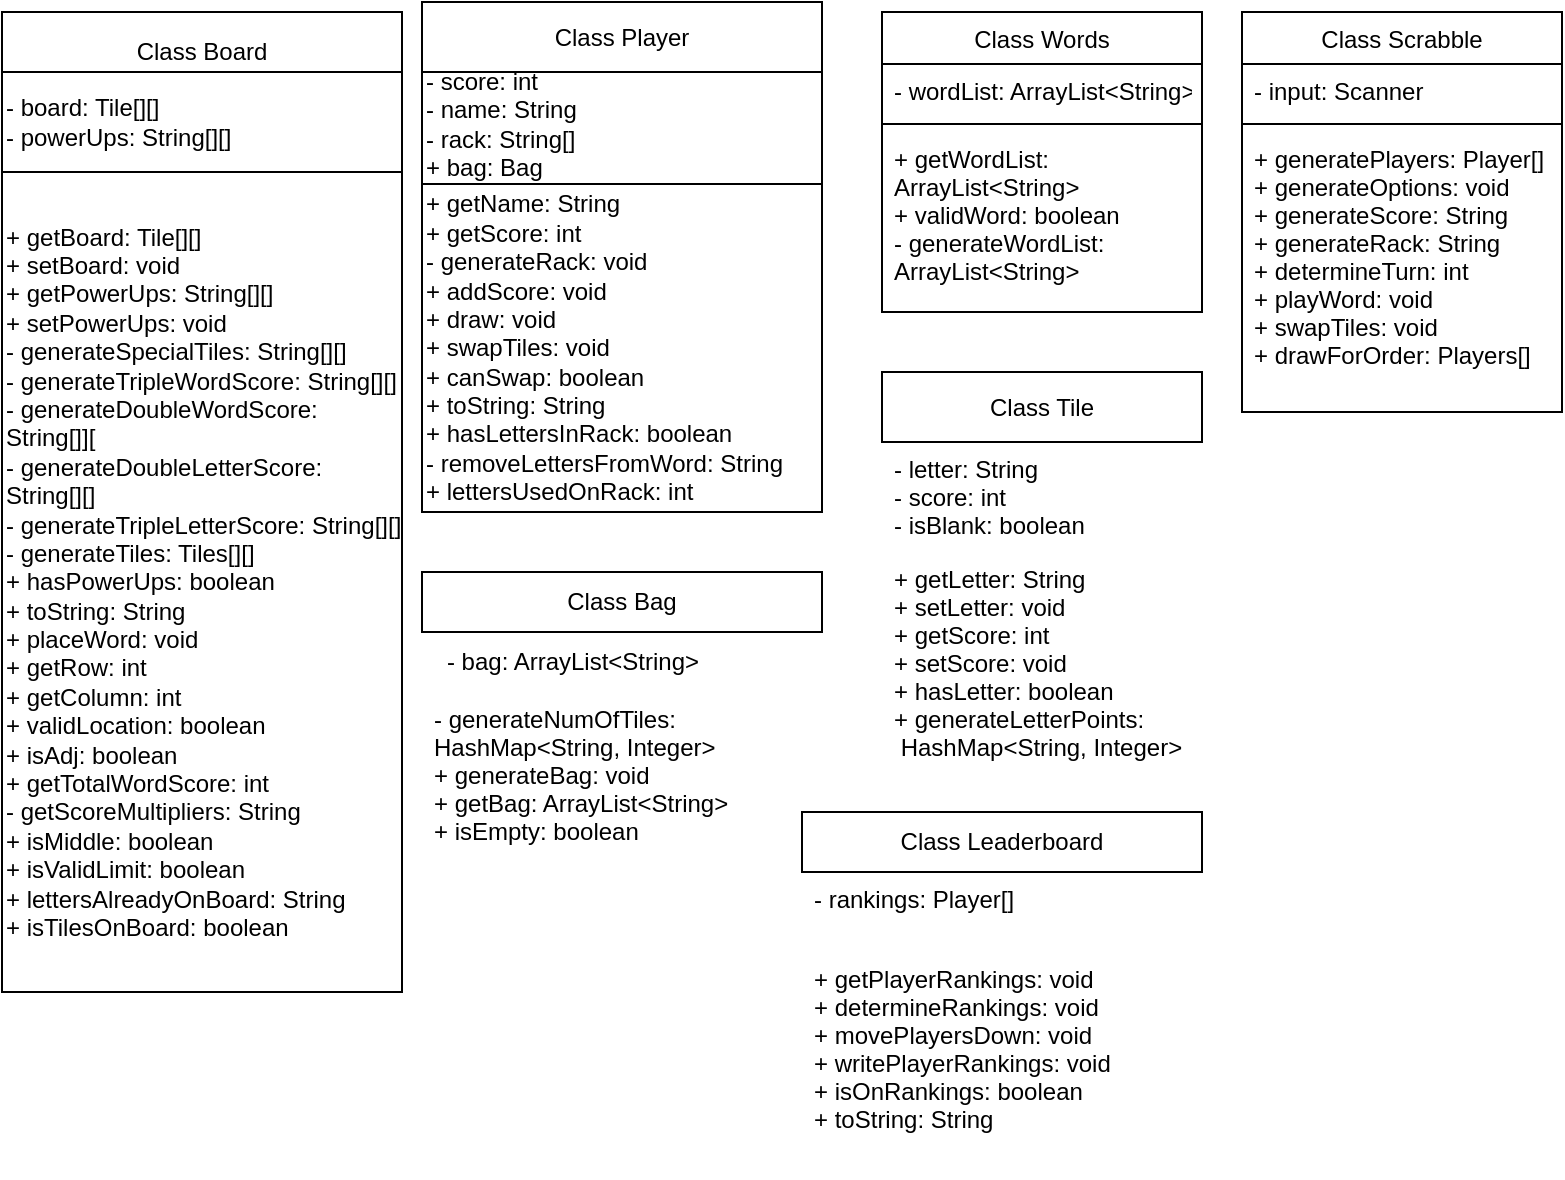 <mxfile version="20.8.5" type="github">
  <diagram id="fjduiyEsUoglJkwSL5bM" name="Page-1">
    <mxGraphModel dx="954" dy="647" grid="1" gridSize="10" guides="1" tooltips="1" connect="1" arrows="1" fold="1" page="1" pageScale="1" pageWidth="850" pageHeight="1100" math="0" shadow="0">
      <root>
        <mxCell id="0" />
        <mxCell id="1" parent="0" />
        <mxCell id="5mzAjSZ-VB4Hq1nsovqo-7" value="" style="edgeStyle=orthogonalEdgeStyle;rounded=0;orthogonalLoop=1;jettySize=auto;html=1;" parent="1" source="5mzAjSZ-VB4Hq1nsovqo-1" target="5mzAjSZ-VB4Hq1nsovqo-6" edge="1">
          <mxGeometry relative="1" as="geometry" />
        </mxCell>
        <mxCell id="5mzAjSZ-VB4Hq1nsovqo-1" value="Class Player" style="rounded=0;whiteSpace=wrap;html=1;" parent="1" vertex="1">
          <mxGeometry x="250" y="35" width="200" height="35" as="geometry" />
        </mxCell>
        <mxCell id="5mzAjSZ-VB4Hq1nsovqo-9" value="" style="edgeStyle=orthogonalEdgeStyle;rounded=0;orthogonalLoop=1;jettySize=auto;html=1;" parent="1" edge="1">
          <mxGeometry relative="1" as="geometry">
            <mxPoint x="475" y="70" as="sourcePoint" />
            <mxPoint x="475" y="70" as="targetPoint" />
          </mxGeometry>
        </mxCell>
        <mxCell id="5mzAjSZ-VB4Hq1nsovqo-11" value="" style="edgeStyle=orthogonalEdgeStyle;rounded=0;orthogonalLoop=1;jettySize=auto;html=1;" parent="1" edge="1">
          <mxGeometry relative="1" as="geometry">
            <mxPoint x="640" y="75" as="sourcePoint" />
            <mxPoint x="640" y="75" as="targetPoint" />
          </mxGeometry>
        </mxCell>
        <mxCell id="5mzAjSZ-VB4Hq1nsovqo-15" value="" style="edgeStyle=orthogonalEdgeStyle;rounded=0;orthogonalLoop=1;jettySize=auto;html=1;" parent="1" source="5mzAjSZ-VB4Hq1nsovqo-6" target="5mzAjSZ-VB4Hq1nsovqo-14" edge="1">
          <mxGeometry relative="1" as="geometry" />
        </mxCell>
        <mxCell id="5mzAjSZ-VB4Hq1nsovqo-6" value="" style="rounded=0;whiteSpace=wrap;html=1;" parent="1" vertex="1">
          <mxGeometry x="250" y="70" width="200" height="60" as="geometry" />
        </mxCell>
        <mxCell id="5mzAjSZ-VB4Hq1nsovqo-17" value="" style="edgeStyle=orthogonalEdgeStyle;rounded=0;orthogonalLoop=1;jettySize=auto;html=1;" parent="1" edge="1">
          <mxGeometry relative="1" as="geometry">
            <mxPoint x="475" y="105" as="targetPoint" />
            <mxPoint x="475" y="105" as="sourcePoint" />
          </mxGeometry>
        </mxCell>
        <mxCell id="5mzAjSZ-VB4Hq1nsovqo-19" value="" style="edgeStyle=orthogonalEdgeStyle;rounded=0;orthogonalLoop=1;jettySize=auto;html=1;" parent="1" edge="1">
          <mxGeometry relative="1" as="geometry">
            <mxPoint x="640" y="110" as="sourcePoint" />
            <mxPoint x="640" y="110" as="targetPoint" />
          </mxGeometry>
        </mxCell>
        <mxCell id="5mzAjSZ-VB4Hq1nsovqo-14" value="+ getName: String&lt;br&gt;+ getScore: int&lt;br&gt;- generateRack: void&lt;br&gt;+ addScore: void&lt;br&gt;+ draw: void&lt;br&gt;+ swapTiles: void&lt;br&gt;+ canSwap: boolean&lt;br&gt;+ toString: String&lt;br&gt;+ hasLettersInRack: boolean&lt;br&gt;- removeLettersFromWord: String&lt;br&gt;+ lettersUsedOnRack: int" style="rounded=0;whiteSpace=wrap;html=1;align=left;" parent="1" vertex="1">
          <mxGeometry x="250" y="126" width="200" height="164" as="geometry" />
        </mxCell>
        <mxCell id="5mzAjSZ-VB4Hq1nsovqo-21" value="Class Board" style="rounded=0;whiteSpace=wrap;html=1;" parent="1" vertex="1">
          <mxGeometry x="40" y="40" width="200" height="40" as="geometry" />
        </mxCell>
        <mxCell id="bkdTAchEg8r-xzrMOhbY-10" value="" style="edgeStyle=orthogonalEdgeStyle;rounded=0;orthogonalLoop=1;jettySize=auto;html=1;" parent="1" source="5mzAjSZ-VB4Hq1nsovqo-24" edge="1">
          <mxGeometry relative="1" as="geometry">
            <mxPoint x="150" y="112.5" as="targetPoint" />
          </mxGeometry>
        </mxCell>
        <mxCell id="5mzAjSZ-VB4Hq1nsovqo-24" value="- board: Tile[][]&lt;br&gt;- powerUps: String[][]" style="rounded=0;whiteSpace=wrap;html=1;align=left;" parent="1" vertex="1">
          <mxGeometry x="40" y="70" width="200" height="50" as="geometry" />
        </mxCell>
        <mxCell id="bkdTAchEg8r-xzrMOhbY-9" value="+ getBoard: Tile[][]&lt;br&gt;+ setBoard: void&lt;br&gt;+ getPowerUps: String[][]&lt;br&gt;+ setPowerUps: void&lt;br&gt;- generateSpecialTiles: String[][]&lt;br&gt;- generateTripleWordScore: String[][]&lt;br&gt;- generateDoubleWordScore: String[]][&lt;br&gt;- generateDoubleLetterScore: String[][]&lt;br&gt;- generateTripleLetterScore: String[][]&lt;br&gt;- generateTiles: Tiles[][]&lt;br&gt;+ hasPowerUps: boolean&lt;br&gt;+ toString: String&lt;br&gt;+ placeWord: void&lt;br&gt;+ getRow: int&lt;br&gt;+ getColumn: int&lt;br&gt;+ validLocation: boolean&lt;br&gt;+ isAdj: boolean&lt;br&gt;+ getTotalWordScore: int&lt;br&gt;- getScoreMultipliers: String&lt;br&gt;+ isMiddle: boolean&lt;br&gt;+ isValidLimit: boolean&lt;br&gt;+ lettersAlreadyOnBoard: String&lt;br&gt;+ isTilesOnBoard: boolean" style="rounded=0;whiteSpace=wrap;html=1;align=left;" parent="1" vertex="1">
          <mxGeometry x="40" y="120" width="200" height="410" as="geometry" />
        </mxCell>
        <mxCell id="bkdTAchEg8r-xzrMOhbY-11" value="- score: int&lt;br&gt;- name: String&lt;br&gt;- rack: String[]&lt;br&gt;+ bag: Bag&lt;br&gt;&lt;div style=&quot;&quot;&gt;&lt;/div&gt;" style="text;html=1;strokeColor=none;fillColor=none;align=left;verticalAlign=middle;whiteSpace=wrap;rounded=0;" parent="1" vertex="1">
          <mxGeometry x="250" y="72.5" width="200" height="47.5" as="geometry" />
        </mxCell>
        <mxCell id="bkdTAchEg8r-xzrMOhbY-16" value="Class Words" style="swimlane;fontStyle=0;align=center;verticalAlign=top;childLayout=stackLayout;horizontal=1;startSize=26;horizontalStack=0;resizeParent=1;resizeParentMax=0;resizeLast=0;collapsible=1;marginBottom=0;" parent="1" vertex="1">
          <mxGeometry x="480" y="40" width="160" height="150" as="geometry" />
        </mxCell>
        <mxCell id="bkdTAchEg8r-xzrMOhbY-17" value="- wordList: ArrayList&lt;String&gt;" style="text;strokeColor=none;fillColor=none;align=left;verticalAlign=top;spacingLeft=4;spacingRight=4;overflow=hidden;rotatable=0;points=[[0,0.5],[1,0.5]];portConstraint=eastwest;" parent="bkdTAchEg8r-xzrMOhbY-16" vertex="1">
          <mxGeometry y="26" width="160" height="26" as="geometry" />
        </mxCell>
        <mxCell id="bkdTAchEg8r-xzrMOhbY-18" value="" style="line;strokeWidth=1;fillColor=none;align=left;verticalAlign=middle;spacingTop=-1;spacingLeft=3;spacingRight=3;rotatable=0;labelPosition=right;points=[];portConstraint=eastwest;strokeColor=inherit;" parent="bkdTAchEg8r-xzrMOhbY-16" vertex="1">
          <mxGeometry y="52" width="160" height="8" as="geometry" />
        </mxCell>
        <mxCell id="bkdTAchEg8r-xzrMOhbY-19" value="+ getWordList: &#xa;ArrayList&lt;String&gt;&#xa;+ validWord: boolean&#xa;- generateWordList: &#xa;ArrayList&lt;String&gt;&#xa;" style="text;strokeColor=none;fillColor=none;align=left;verticalAlign=top;spacingLeft=4;spacingRight=4;overflow=hidden;rotatable=0;points=[[0,0.5],[1,0.5]];portConstraint=eastwest;" parent="bkdTAchEg8r-xzrMOhbY-16" vertex="1">
          <mxGeometry y="60" width="160" height="90" as="geometry" />
        </mxCell>
        <mxCell id="bkdTAchEg8r-xzrMOhbY-20" value="Class Scrabble" style="swimlane;fontStyle=0;align=center;verticalAlign=top;childLayout=stackLayout;horizontal=1;startSize=26;horizontalStack=0;resizeParent=1;resizeParentMax=0;resizeLast=0;collapsible=1;marginBottom=0;" parent="1" vertex="1">
          <mxGeometry x="660" y="40" width="160" height="200" as="geometry" />
        </mxCell>
        <mxCell id="bkdTAchEg8r-xzrMOhbY-21" value="- input: Scanner" style="text;strokeColor=none;fillColor=none;align=left;verticalAlign=top;spacingLeft=4;spacingRight=4;overflow=hidden;rotatable=0;points=[[0,0.5],[1,0.5]];portConstraint=eastwest;" parent="bkdTAchEg8r-xzrMOhbY-20" vertex="1">
          <mxGeometry y="26" width="160" height="26" as="geometry" />
        </mxCell>
        <mxCell id="bkdTAchEg8r-xzrMOhbY-22" value="" style="line;strokeWidth=1;fillColor=none;align=left;verticalAlign=middle;spacingTop=-1;spacingLeft=3;spacingRight=3;rotatable=0;labelPosition=right;points=[];portConstraint=eastwest;strokeColor=inherit;" parent="bkdTAchEg8r-xzrMOhbY-20" vertex="1">
          <mxGeometry y="52" width="160" height="8" as="geometry" />
        </mxCell>
        <mxCell id="bkdTAchEg8r-xzrMOhbY-23" value="+ generatePlayers: Player[]&#xa;+ generateOptions: void&#xa;+ generateScore: String&#xa;+ generateRack: String&#xa;+ determineTurn: int&#xa;+ playWord: void&#xa;+ swapTiles: void&#xa;+ drawForOrder: Players[]&#xa;" style="text;strokeColor=none;fillColor=none;align=left;verticalAlign=top;spacingLeft=4;spacingRight=4;overflow=hidden;rotatable=0;points=[[0,0.5],[1,0.5]];portConstraint=eastwest;" parent="bkdTAchEg8r-xzrMOhbY-20" vertex="1">
          <mxGeometry y="60" width="160" height="140" as="geometry" />
        </mxCell>
        <mxCell id="M8-9OSdSLk0mP-j3o4Zt-1" value="Class Tile" style="rounded=0;whiteSpace=wrap;html=1;" parent="1" vertex="1">
          <mxGeometry x="480" y="220" width="160" height="35" as="geometry" />
        </mxCell>
        <mxCell id="M8-9OSdSLk0mP-j3o4Zt-2" value="Class Bag" style="rounded=0;whiteSpace=wrap;html=1;" parent="1" vertex="1">
          <mxGeometry x="250" y="320" width="200" height="30" as="geometry" />
        </mxCell>
        <mxCell id="M8-9OSdSLk0mP-j3o4Zt-4" value="- letter: String&#xa;- score: int&#xa;- isBlank: boolean" style="text;strokeColor=none;fillColor=none;align=left;verticalAlign=top;spacingLeft=4;spacingRight=4;overflow=hidden;rotatable=0;points=[[0,0.5],[1,0.5]];portConstraint=eastwest;" parent="1" vertex="1">
          <mxGeometry x="480" y="255" width="160" height="55" as="geometry" />
        </mxCell>
        <mxCell id="M8-9OSdSLk0mP-j3o4Zt-7" value="+ getLetter: String&#xa;+ setLetter: void&#xa;+ getScore: int&#xa;+ setScore: void&#xa;+ hasLetter: boolean&#xa;+ generateLetterPoints:&#xa; HashMap&lt;String, Integer&gt;&#xa;" style="text;strokeColor=none;fillColor=none;align=left;verticalAlign=top;spacingLeft=4;spacingRight=4;overflow=hidden;rotatable=0;points=[[0,0.5],[1,0.5]];portConstraint=eastwest;" parent="1" vertex="1">
          <mxGeometry x="480" y="310" width="160" height="120" as="geometry" />
        </mxCell>
        <mxCell id="M8-9OSdSLk0mP-j3o4Zt-8" value="- generateNumOfTiles:&#xa;HashMap&lt;String, Integer&gt;&#xa;+ generateBag: void&#xa;+ getBag: ArrayList&lt;String&gt;&#xa;+ isEmpty: boolean" style="text;strokeColor=none;fillColor=none;align=left;verticalAlign=top;spacingLeft=4;spacingRight=4;overflow=hidden;rotatable=0;points=[[0,0.5],[1,0.5]];portConstraint=eastwest;" parent="1" vertex="1">
          <mxGeometry x="250" y="380" width="200" height="100" as="geometry" />
        </mxCell>
        <mxCell id="M8-9OSdSLk0mP-j3o4Zt-9" value="&lt;span style=&quot;text-align: left;&quot;&gt;- bag: ArrayList&amp;lt;String&amp;gt;&lt;/span&gt;" style="text;html=1;align=center;verticalAlign=middle;resizable=0;points=[];autosize=1;strokeColor=none;fillColor=none;" parent="1" vertex="1">
          <mxGeometry x="250" y="350" width="150" height="30" as="geometry" />
        </mxCell>
        <mxCell id="ey5GYdJYdH_91aJq2ZKi-1" value="Class Leaderboard" style="rounded=0;whiteSpace=wrap;html=1;" parent="1" vertex="1">
          <mxGeometry x="440" y="440" width="200" height="30" as="geometry" />
        </mxCell>
        <mxCell id="ey5GYdJYdH_91aJq2ZKi-2" value="- rankings: Player[]" style="text;strokeColor=none;fillColor=none;align=left;verticalAlign=top;spacingLeft=4;spacingRight=4;overflow=hidden;rotatable=0;points=[[0,0.5],[1,0.5]];portConstraint=eastwest;" parent="1" vertex="1">
          <mxGeometry x="440" y="470" width="200" height="30" as="geometry" />
        </mxCell>
        <mxCell id="ey5GYdJYdH_91aJq2ZKi-3" value="+ getPlayerRankings: void&#xa;+ determineRankings: void&#xa;+ movePlayersDown: void&#xa;+ writePlayerRankings: void&#xa;+ isOnRankings: boolean&#xa;+ toString: String" style="text;strokeColor=none;fillColor=none;align=left;verticalAlign=top;spacingLeft=4;spacingRight=4;overflow=hidden;rotatable=0;points=[[0,0.5],[1,0.5]];portConstraint=eastwest;" parent="1" vertex="1">
          <mxGeometry x="440" y="510" width="200" height="110" as="geometry" />
        </mxCell>
      </root>
    </mxGraphModel>
  </diagram>
</mxfile>
